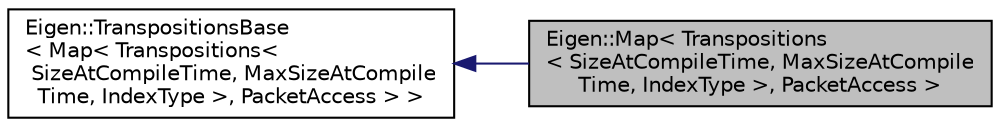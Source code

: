 digraph "Eigen::Map&lt; Transpositions&lt; SizeAtCompileTime, MaxSizeAtCompileTime, IndexType &gt;, PacketAccess &gt;"
{
  edge [fontname="Helvetica",fontsize="10",labelfontname="Helvetica",labelfontsize="10"];
  node [fontname="Helvetica",fontsize="10",shape=record];
  rankdir="LR";
  Node1 [label="Eigen::Map\< Transpositions\l\< SizeAtCompileTime, MaxSizeAtCompile\lTime, IndexType \>, PacketAccess \>",height=0.2,width=0.4,color="black", fillcolor="grey75", style="filled" fontcolor="black"];
  Node2 -> Node1 [dir="back",color="midnightblue",fontsize="10",style="solid",fontname="Helvetica"];
  Node2 [label="Eigen::TranspositionsBase\l\< Map\< Transpositions\<\l SizeAtCompileTime, MaxSizeAtCompile\lTime, IndexType \>, PacketAccess \> \>",height=0.2,width=0.4,color="black", fillcolor="white", style="filled",URL="$classEigen_1_1TranspositionsBase.html"];
}
